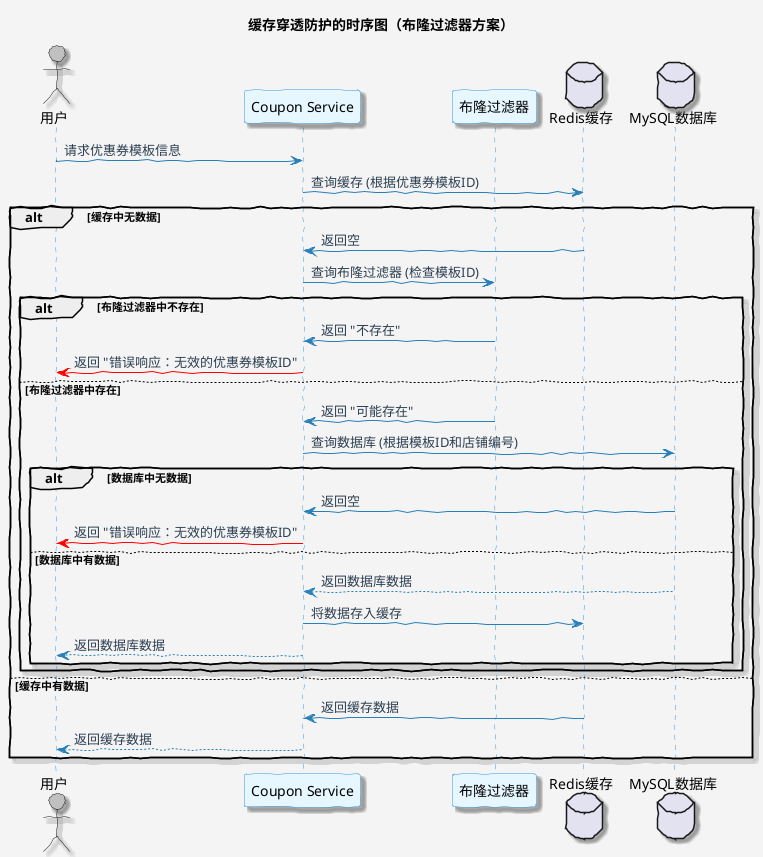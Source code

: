 @startuml
skinparam backgroundColor #F4F4F4
skinparam shadowing true
skinparam handwritten true
skinparam sequence {
    ActorBackgroundColor #C0C0C0
    LifeLineBackgroundColor #F0F0F0
    LifeLineBorderColor #3498DB
    ParticipantBorderColor #3498DB
    ParticipantBackgroundColor #E6F7FF
    ArrowColor #2980B9
    ArrowFontColor #2C3E50
    FontColor #2C3E50
    FontSize 12
}

actor User as "用户"
participant Service as "Coupon Service"
participant "布隆过滤器" as BloomFilter
database Redis as "Redis缓存"
database MySQL as "MySQL数据库"

title 缓存穿透防护的时序图（布隆过滤器方案）

User -> Service: 请求优惠券模板信息
Service -> Redis: 查询缓存 (根据优惠券模板ID)

alt 缓存中无数据
    Redis -> Service: 返回空
    Service -> BloomFilter: 查询布隆过滤器 (检查模板ID)
    alt 布隆过滤器中不存在
        BloomFilter -> Service: 返回 "不存在"
        Service -[#red]> User: 返回 "错误响应：无效的优惠券模板ID"
    else 布隆过滤器中存在
        BloomFilter -> Service: 返回 "可能存在"
        Service -> MySQL: 查询数据库 (根据模板ID和店铺编号)
        alt 数据库中无数据
            MySQL -> Service: 返回空
            Service -[#red]> User: 返回 "错误响应：无效的优惠券模板ID"
        else 数据库中有数据
            MySQL --> Service: 返回数据库数据
            Service -> Redis: 将数据存入缓存
            Service --> User: 返回数据库数据
        end
    end
else 缓存中有数据
    Redis -> Service: 返回缓存数据
    Service --> User: 返回缓存数据
end

@enduml
